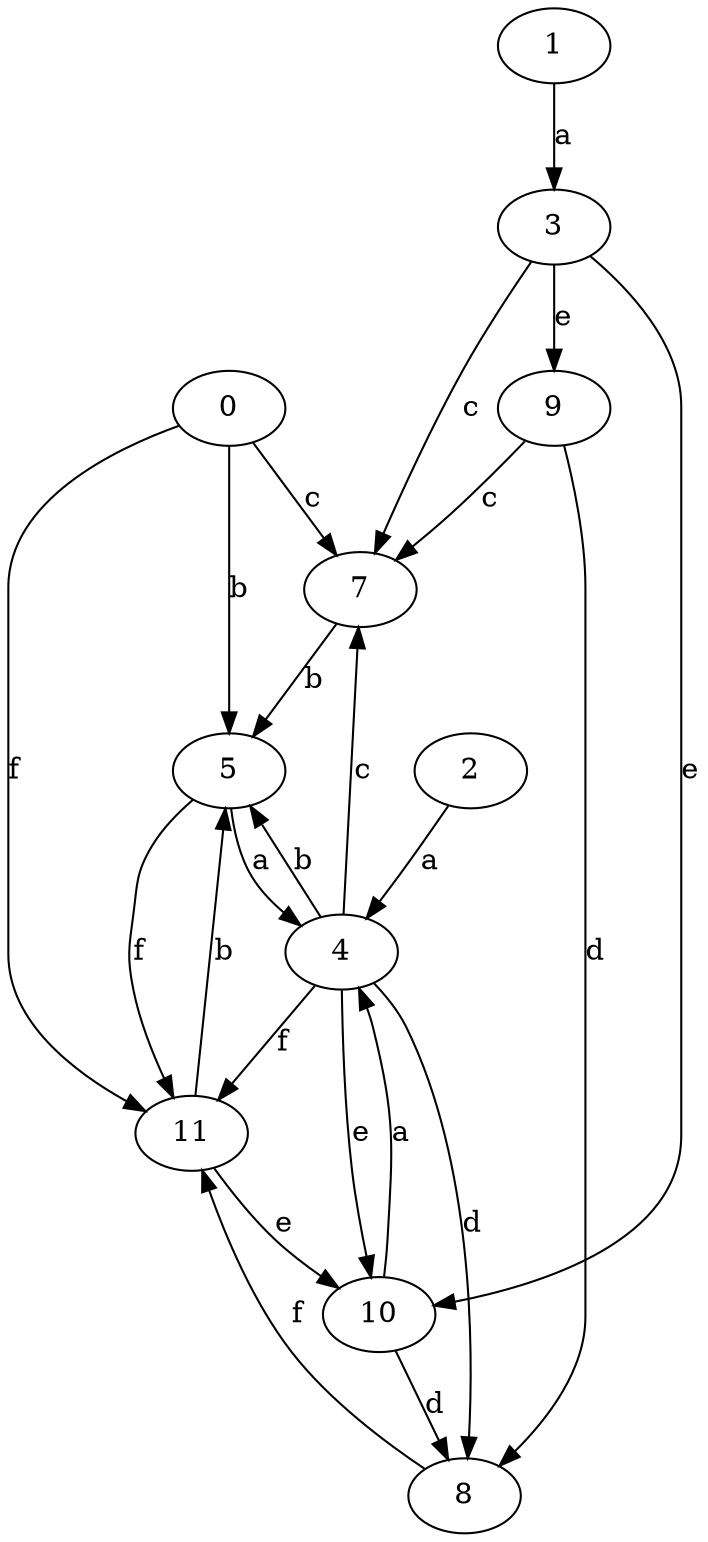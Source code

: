 strict digraph  {
3;
0;
1;
2;
4;
5;
7;
8;
9;
10;
11;
3 -> 7  [label=c];
3 -> 9  [label=e];
3 -> 10  [label=e];
0 -> 5  [label=b];
0 -> 7  [label=c];
0 -> 11  [label=f];
1 -> 3  [label=a];
2 -> 4  [label=a];
4 -> 5  [label=b];
4 -> 7  [label=c];
4 -> 8  [label=d];
4 -> 10  [label=e];
4 -> 11  [label=f];
5 -> 4  [label=a];
5 -> 11  [label=f];
7 -> 5  [label=b];
8 -> 11  [label=f];
9 -> 7  [label=c];
9 -> 8  [label=d];
10 -> 4  [label=a];
10 -> 8  [label=d];
11 -> 5  [label=b];
11 -> 10  [label=e];
}
